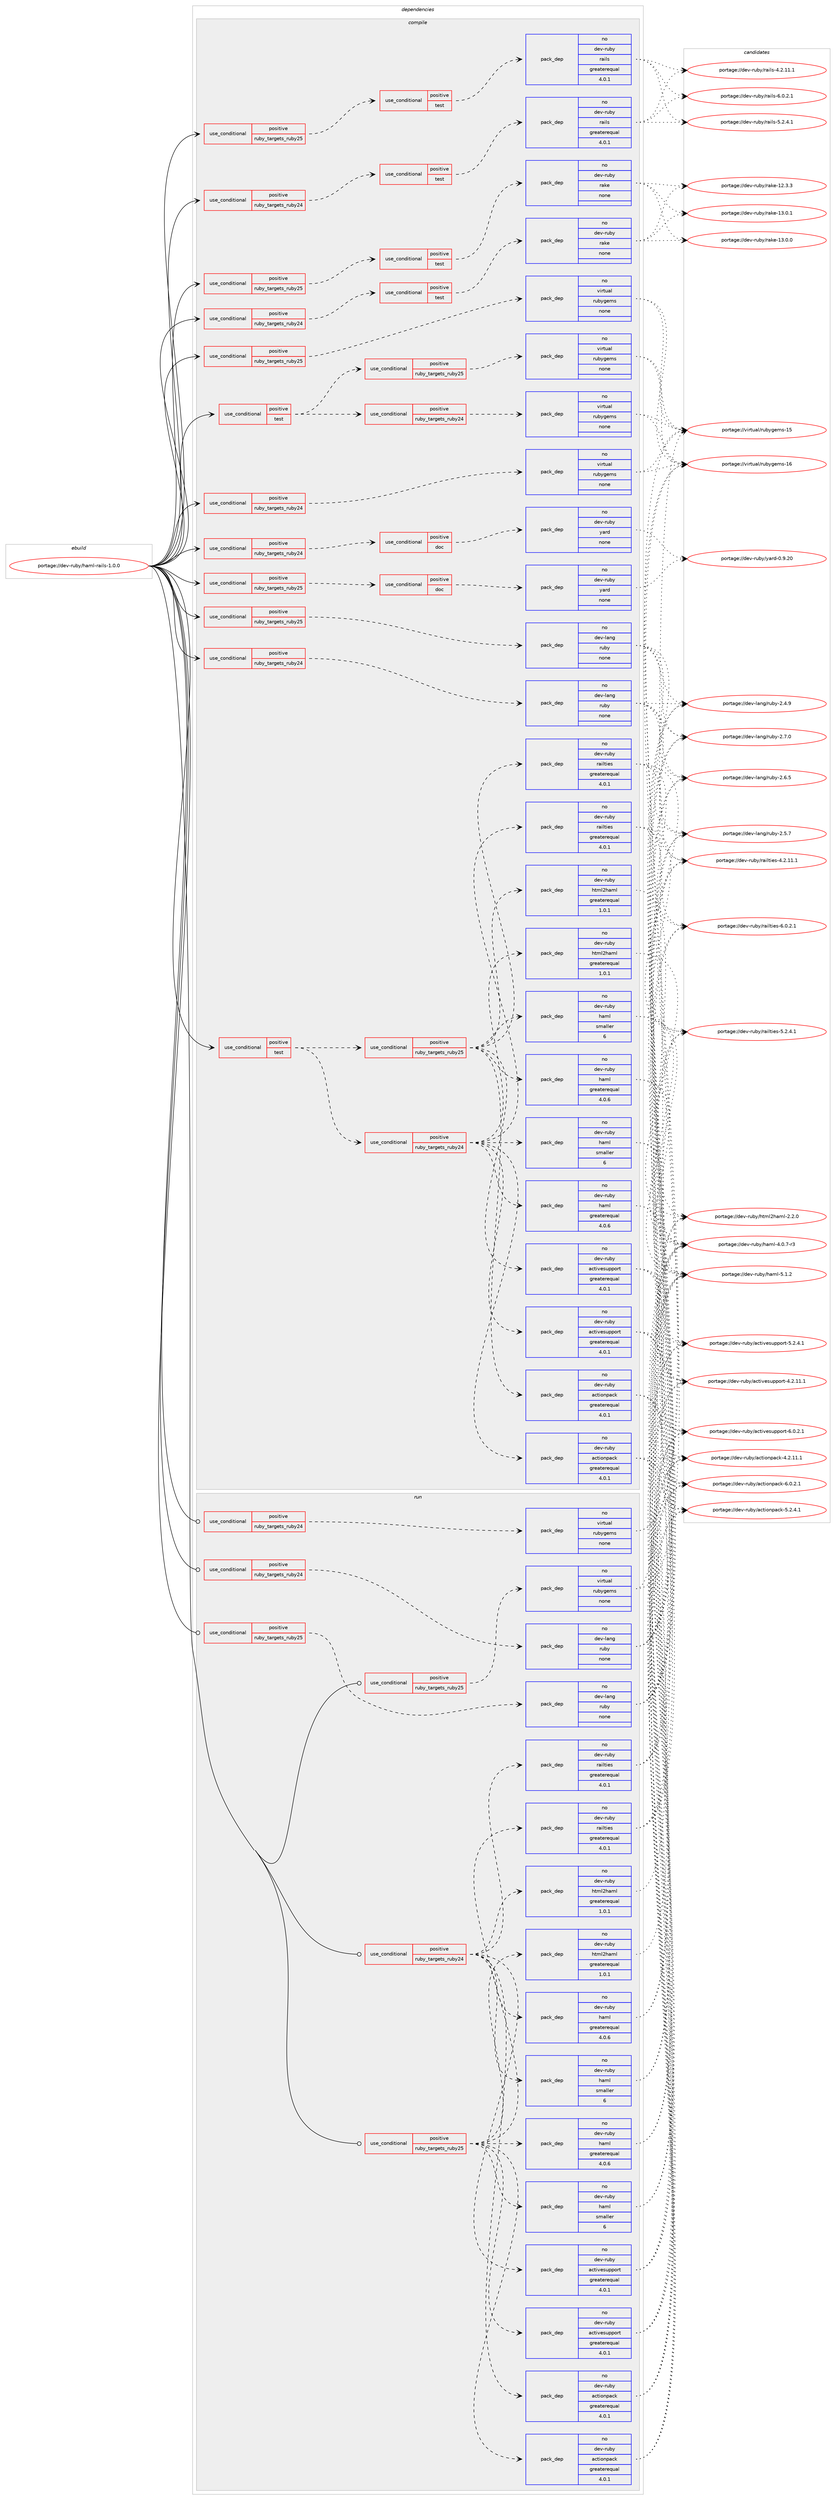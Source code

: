 digraph prolog {

# *************
# Graph options
# *************

newrank=true;
concentrate=true;
compound=true;
graph [rankdir=LR,fontname=Helvetica,fontsize=10,ranksep=1.5];#, ranksep=2.5, nodesep=0.2];
edge  [arrowhead=vee];
node  [fontname=Helvetica,fontsize=10];

# **********
# The ebuild
# **********

subgraph cluster_leftcol {
color=gray;
rank=same;
label=<<i>ebuild</i>>;
id [label="portage://dev-ruby/haml-rails-1.0.0", color=red, width=4, href="../dev-ruby/haml-rails-1.0.0.svg"];
}

# ****************
# The dependencies
# ****************

subgraph cluster_midcol {
color=gray;
label=<<i>dependencies</i>>;
subgraph cluster_compile {
fillcolor="#eeeeee";
style=filled;
label=<<i>compile</i>>;
subgraph cond86312 {
dependency354105 [label=<<TABLE BORDER="0" CELLBORDER="1" CELLSPACING="0" CELLPADDING="4"><TR><TD ROWSPAN="3" CELLPADDING="10">use_conditional</TD></TR><TR><TD>positive</TD></TR><TR><TD>ruby_targets_ruby24</TD></TR></TABLE>>, shape=none, color=red];
subgraph cond86313 {
dependency354106 [label=<<TABLE BORDER="0" CELLBORDER="1" CELLSPACING="0" CELLPADDING="4"><TR><TD ROWSPAN="3" CELLPADDING="10">use_conditional</TD></TR><TR><TD>positive</TD></TR><TR><TD>doc</TD></TR></TABLE>>, shape=none, color=red];
subgraph pack262980 {
dependency354107 [label=<<TABLE BORDER="0" CELLBORDER="1" CELLSPACING="0" CELLPADDING="4" WIDTH="220"><TR><TD ROWSPAN="6" CELLPADDING="30">pack_dep</TD></TR><TR><TD WIDTH="110">no</TD></TR><TR><TD>dev-ruby</TD></TR><TR><TD>yard</TD></TR><TR><TD>none</TD></TR><TR><TD></TD></TR></TABLE>>, shape=none, color=blue];
}
dependency354106:e -> dependency354107:w [weight=20,style="dashed",arrowhead="vee"];
}
dependency354105:e -> dependency354106:w [weight=20,style="dashed",arrowhead="vee"];
}
id:e -> dependency354105:w [weight=20,style="solid",arrowhead="vee"];
subgraph cond86314 {
dependency354108 [label=<<TABLE BORDER="0" CELLBORDER="1" CELLSPACING="0" CELLPADDING="4"><TR><TD ROWSPAN="3" CELLPADDING="10">use_conditional</TD></TR><TR><TD>positive</TD></TR><TR><TD>ruby_targets_ruby24</TD></TR></TABLE>>, shape=none, color=red];
subgraph cond86315 {
dependency354109 [label=<<TABLE BORDER="0" CELLBORDER="1" CELLSPACING="0" CELLPADDING="4"><TR><TD ROWSPAN="3" CELLPADDING="10">use_conditional</TD></TR><TR><TD>positive</TD></TR><TR><TD>test</TD></TR></TABLE>>, shape=none, color=red];
subgraph pack262981 {
dependency354110 [label=<<TABLE BORDER="0" CELLBORDER="1" CELLSPACING="0" CELLPADDING="4" WIDTH="220"><TR><TD ROWSPAN="6" CELLPADDING="30">pack_dep</TD></TR><TR><TD WIDTH="110">no</TD></TR><TR><TD>dev-ruby</TD></TR><TR><TD>rails</TD></TR><TR><TD>greaterequal</TD></TR><TR><TD>4.0.1</TD></TR></TABLE>>, shape=none, color=blue];
}
dependency354109:e -> dependency354110:w [weight=20,style="dashed",arrowhead="vee"];
}
dependency354108:e -> dependency354109:w [weight=20,style="dashed",arrowhead="vee"];
}
id:e -> dependency354108:w [weight=20,style="solid",arrowhead="vee"];
subgraph cond86316 {
dependency354111 [label=<<TABLE BORDER="0" CELLBORDER="1" CELLSPACING="0" CELLPADDING="4"><TR><TD ROWSPAN="3" CELLPADDING="10">use_conditional</TD></TR><TR><TD>positive</TD></TR><TR><TD>ruby_targets_ruby24</TD></TR></TABLE>>, shape=none, color=red];
subgraph cond86317 {
dependency354112 [label=<<TABLE BORDER="0" CELLBORDER="1" CELLSPACING="0" CELLPADDING="4"><TR><TD ROWSPAN="3" CELLPADDING="10">use_conditional</TD></TR><TR><TD>positive</TD></TR><TR><TD>test</TD></TR></TABLE>>, shape=none, color=red];
subgraph pack262982 {
dependency354113 [label=<<TABLE BORDER="0" CELLBORDER="1" CELLSPACING="0" CELLPADDING="4" WIDTH="220"><TR><TD ROWSPAN="6" CELLPADDING="30">pack_dep</TD></TR><TR><TD WIDTH="110">no</TD></TR><TR><TD>dev-ruby</TD></TR><TR><TD>rake</TD></TR><TR><TD>none</TD></TR><TR><TD></TD></TR></TABLE>>, shape=none, color=blue];
}
dependency354112:e -> dependency354113:w [weight=20,style="dashed",arrowhead="vee"];
}
dependency354111:e -> dependency354112:w [weight=20,style="dashed",arrowhead="vee"];
}
id:e -> dependency354111:w [weight=20,style="solid",arrowhead="vee"];
subgraph cond86318 {
dependency354114 [label=<<TABLE BORDER="0" CELLBORDER="1" CELLSPACING="0" CELLPADDING="4"><TR><TD ROWSPAN="3" CELLPADDING="10">use_conditional</TD></TR><TR><TD>positive</TD></TR><TR><TD>ruby_targets_ruby24</TD></TR></TABLE>>, shape=none, color=red];
subgraph pack262983 {
dependency354115 [label=<<TABLE BORDER="0" CELLBORDER="1" CELLSPACING="0" CELLPADDING="4" WIDTH="220"><TR><TD ROWSPAN="6" CELLPADDING="30">pack_dep</TD></TR><TR><TD WIDTH="110">no</TD></TR><TR><TD>dev-lang</TD></TR><TR><TD>ruby</TD></TR><TR><TD>none</TD></TR><TR><TD></TD></TR></TABLE>>, shape=none, color=blue];
}
dependency354114:e -> dependency354115:w [weight=20,style="dashed",arrowhead="vee"];
}
id:e -> dependency354114:w [weight=20,style="solid",arrowhead="vee"];
subgraph cond86319 {
dependency354116 [label=<<TABLE BORDER="0" CELLBORDER="1" CELLSPACING="0" CELLPADDING="4"><TR><TD ROWSPAN="3" CELLPADDING="10">use_conditional</TD></TR><TR><TD>positive</TD></TR><TR><TD>ruby_targets_ruby24</TD></TR></TABLE>>, shape=none, color=red];
subgraph pack262984 {
dependency354117 [label=<<TABLE BORDER="0" CELLBORDER="1" CELLSPACING="0" CELLPADDING="4" WIDTH="220"><TR><TD ROWSPAN="6" CELLPADDING="30">pack_dep</TD></TR><TR><TD WIDTH="110">no</TD></TR><TR><TD>virtual</TD></TR><TR><TD>rubygems</TD></TR><TR><TD>none</TD></TR><TR><TD></TD></TR></TABLE>>, shape=none, color=blue];
}
dependency354116:e -> dependency354117:w [weight=20,style="dashed",arrowhead="vee"];
}
id:e -> dependency354116:w [weight=20,style="solid",arrowhead="vee"];
subgraph cond86320 {
dependency354118 [label=<<TABLE BORDER="0" CELLBORDER="1" CELLSPACING="0" CELLPADDING="4"><TR><TD ROWSPAN="3" CELLPADDING="10">use_conditional</TD></TR><TR><TD>positive</TD></TR><TR><TD>ruby_targets_ruby25</TD></TR></TABLE>>, shape=none, color=red];
subgraph cond86321 {
dependency354119 [label=<<TABLE BORDER="0" CELLBORDER="1" CELLSPACING="0" CELLPADDING="4"><TR><TD ROWSPAN="3" CELLPADDING="10">use_conditional</TD></TR><TR><TD>positive</TD></TR><TR><TD>doc</TD></TR></TABLE>>, shape=none, color=red];
subgraph pack262985 {
dependency354120 [label=<<TABLE BORDER="0" CELLBORDER="1" CELLSPACING="0" CELLPADDING="4" WIDTH="220"><TR><TD ROWSPAN="6" CELLPADDING="30">pack_dep</TD></TR><TR><TD WIDTH="110">no</TD></TR><TR><TD>dev-ruby</TD></TR><TR><TD>yard</TD></TR><TR><TD>none</TD></TR><TR><TD></TD></TR></TABLE>>, shape=none, color=blue];
}
dependency354119:e -> dependency354120:w [weight=20,style="dashed",arrowhead="vee"];
}
dependency354118:e -> dependency354119:w [weight=20,style="dashed",arrowhead="vee"];
}
id:e -> dependency354118:w [weight=20,style="solid",arrowhead="vee"];
subgraph cond86322 {
dependency354121 [label=<<TABLE BORDER="0" CELLBORDER="1" CELLSPACING="0" CELLPADDING="4"><TR><TD ROWSPAN="3" CELLPADDING="10">use_conditional</TD></TR><TR><TD>positive</TD></TR><TR><TD>ruby_targets_ruby25</TD></TR></TABLE>>, shape=none, color=red];
subgraph cond86323 {
dependency354122 [label=<<TABLE BORDER="0" CELLBORDER="1" CELLSPACING="0" CELLPADDING="4"><TR><TD ROWSPAN="3" CELLPADDING="10">use_conditional</TD></TR><TR><TD>positive</TD></TR><TR><TD>test</TD></TR></TABLE>>, shape=none, color=red];
subgraph pack262986 {
dependency354123 [label=<<TABLE BORDER="0" CELLBORDER="1" CELLSPACING="0" CELLPADDING="4" WIDTH="220"><TR><TD ROWSPAN="6" CELLPADDING="30">pack_dep</TD></TR><TR><TD WIDTH="110">no</TD></TR><TR><TD>dev-ruby</TD></TR><TR><TD>rails</TD></TR><TR><TD>greaterequal</TD></TR><TR><TD>4.0.1</TD></TR></TABLE>>, shape=none, color=blue];
}
dependency354122:e -> dependency354123:w [weight=20,style="dashed",arrowhead="vee"];
}
dependency354121:e -> dependency354122:w [weight=20,style="dashed",arrowhead="vee"];
}
id:e -> dependency354121:w [weight=20,style="solid",arrowhead="vee"];
subgraph cond86324 {
dependency354124 [label=<<TABLE BORDER="0" CELLBORDER="1" CELLSPACING="0" CELLPADDING="4"><TR><TD ROWSPAN="3" CELLPADDING="10">use_conditional</TD></TR><TR><TD>positive</TD></TR><TR><TD>ruby_targets_ruby25</TD></TR></TABLE>>, shape=none, color=red];
subgraph cond86325 {
dependency354125 [label=<<TABLE BORDER="0" CELLBORDER="1" CELLSPACING="0" CELLPADDING="4"><TR><TD ROWSPAN="3" CELLPADDING="10">use_conditional</TD></TR><TR><TD>positive</TD></TR><TR><TD>test</TD></TR></TABLE>>, shape=none, color=red];
subgraph pack262987 {
dependency354126 [label=<<TABLE BORDER="0" CELLBORDER="1" CELLSPACING="0" CELLPADDING="4" WIDTH="220"><TR><TD ROWSPAN="6" CELLPADDING="30">pack_dep</TD></TR><TR><TD WIDTH="110">no</TD></TR><TR><TD>dev-ruby</TD></TR><TR><TD>rake</TD></TR><TR><TD>none</TD></TR><TR><TD></TD></TR></TABLE>>, shape=none, color=blue];
}
dependency354125:e -> dependency354126:w [weight=20,style="dashed",arrowhead="vee"];
}
dependency354124:e -> dependency354125:w [weight=20,style="dashed",arrowhead="vee"];
}
id:e -> dependency354124:w [weight=20,style="solid",arrowhead="vee"];
subgraph cond86326 {
dependency354127 [label=<<TABLE BORDER="0" CELLBORDER="1" CELLSPACING="0" CELLPADDING="4"><TR><TD ROWSPAN="3" CELLPADDING="10">use_conditional</TD></TR><TR><TD>positive</TD></TR><TR><TD>ruby_targets_ruby25</TD></TR></TABLE>>, shape=none, color=red];
subgraph pack262988 {
dependency354128 [label=<<TABLE BORDER="0" CELLBORDER="1" CELLSPACING="0" CELLPADDING="4" WIDTH="220"><TR><TD ROWSPAN="6" CELLPADDING="30">pack_dep</TD></TR><TR><TD WIDTH="110">no</TD></TR><TR><TD>dev-lang</TD></TR><TR><TD>ruby</TD></TR><TR><TD>none</TD></TR><TR><TD></TD></TR></TABLE>>, shape=none, color=blue];
}
dependency354127:e -> dependency354128:w [weight=20,style="dashed",arrowhead="vee"];
}
id:e -> dependency354127:w [weight=20,style="solid",arrowhead="vee"];
subgraph cond86327 {
dependency354129 [label=<<TABLE BORDER="0" CELLBORDER="1" CELLSPACING="0" CELLPADDING="4"><TR><TD ROWSPAN="3" CELLPADDING="10">use_conditional</TD></TR><TR><TD>positive</TD></TR><TR><TD>ruby_targets_ruby25</TD></TR></TABLE>>, shape=none, color=red];
subgraph pack262989 {
dependency354130 [label=<<TABLE BORDER="0" CELLBORDER="1" CELLSPACING="0" CELLPADDING="4" WIDTH="220"><TR><TD ROWSPAN="6" CELLPADDING="30">pack_dep</TD></TR><TR><TD WIDTH="110">no</TD></TR><TR><TD>virtual</TD></TR><TR><TD>rubygems</TD></TR><TR><TD>none</TD></TR><TR><TD></TD></TR></TABLE>>, shape=none, color=blue];
}
dependency354129:e -> dependency354130:w [weight=20,style="dashed",arrowhead="vee"];
}
id:e -> dependency354129:w [weight=20,style="solid",arrowhead="vee"];
subgraph cond86328 {
dependency354131 [label=<<TABLE BORDER="0" CELLBORDER="1" CELLSPACING="0" CELLPADDING="4"><TR><TD ROWSPAN="3" CELLPADDING="10">use_conditional</TD></TR><TR><TD>positive</TD></TR><TR><TD>test</TD></TR></TABLE>>, shape=none, color=red];
subgraph cond86329 {
dependency354132 [label=<<TABLE BORDER="0" CELLBORDER="1" CELLSPACING="0" CELLPADDING="4"><TR><TD ROWSPAN="3" CELLPADDING="10">use_conditional</TD></TR><TR><TD>positive</TD></TR><TR><TD>ruby_targets_ruby24</TD></TR></TABLE>>, shape=none, color=red];
subgraph pack262990 {
dependency354133 [label=<<TABLE BORDER="0" CELLBORDER="1" CELLSPACING="0" CELLPADDING="4" WIDTH="220"><TR><TD ROWSPAN="6" CELLPADDING="30">pack_dep</TD></TR><TR><TD WIDTH="110">no</TD></TR><TR><TD>dev-ruby</TD></TR><TR><TD>actionpack</TD></TR><TR><TD>greaterequal</TD></TR><TR><TD>4.0.1</TD></TR></TABLE>>, shape=none, color=blue];
}
dependency354132:e -> dependency354133:w [weight=20,style="dashed",arrowhead="vee"];
subgraph pack262991 {
dependency354134 [label=<<TABLE BORDER="0" CELLBORDER="1" CELLSPACING="0" CELLPADDING="4" WIDTH="220"><TR><TD ROWSPAN="6" CELLPADDING="30">pack_dep</TD></TR><TR><TD WIDTH="110">no</TD></TR><TR><TD>dev-ruby</TD></TR><TR><TD>activesupport</TD></TR><TR><TD>greaterequal</TD></TR><TR><TD>4.0.1</TD></TR></TABLE>>, shape=none, color=blue];
}
dependency354132:e -> dependency354134:w [weight=20,style="dashed",arrowhead="vee"];
subgraph pack262992 {
dependency354135 [label=<<TABLE BORDER="0" CELLBORDER="1" CELLSPACING="0" CELLPADDING="4" WIDTH="220"><TR><TD ROWSPAN="6" CELLPADDING="30">pack_dep</TD></TR><TR><TD WIDTH="110">no</TD></TR><TR><TD>dev-ruby</TD></TR><TR><TD>railties</TD></TR><TR><TD>greaterequal</TD></TR><TR><TD>4.0.1</TD></TR></TABLE>>, shape=none, color=blue];
}
dependency354132:e -> dependency354135:w [weight=20,style="dashed",arrowhead="vee"];
subgraph pack262993 {
dependency354136 [label=<<TABLE BORDER="0" CELLBORDER="1" CELLSPACING="0" CELLPADDING="4" WIDTH="220"><TR><TD ROWSPAN="6" CELLPADDING="30">pack_dep</TD></TR><TR><TD WIDTH="110">no</TD></TR><TR><TD>dev-ruby</TD></TR><TR><TD>haml</TD></TR><TR><TD>greaterequal</TD></TR><TR><TD>4.0.6</TD></TR></TABLE>>, shape=none, color=blue];
}
dependency354132:e -> dependency354136:w [weight=20,style="dashed",arrowhead="vee"];
subgraph pack262994 {
dependency354137 [label=<<TABLE BORDER="0" CELLBORDER="1" CELLSPACING="0" CELLPADDING="4" WIDTH="220"><TR><TD ROWSPAN="6" CELLPADDING="30">pack_dep</TD></TR><TR><TD WIDTH="110">no</TD></TR><TR><TD>dev-ruby</TD></TR><TR><TD>haml</TD></TR><TR><TD>smaller</TD></TR><TR><TD>6</TD></TR></TABLE>>, shape=none, color=blue];
}
dependency354132:e -> dependency354137:w [weight=20,style="dashed",arrowhead="vee"];
subgraph pack262995 {
dependency354138 [label=<<TABLE BORDER="0" CELLBORDER="1" CELLSPACING="0" CELLPADDING="4" WIDTH="220"><TR><TD ROWSPAN="6" CELLPADDING="30">pack_dep</TD></TR><TR><TD WIDTH="110">no</TD></TR><TR><TD>dev-ruby</TD></TR><TR><TD>html2haml</TD></TR><TR><TD>greaterequal</TD></TR><TR><TD>1.0.1</TD></TR></TABLE>>, shape=none, color=blue];
}
dependency354132:e -> dependency354138:w [weight=20,style="dashed",arrowhead="vee"];
}
dependency354131:e -> dependency354132:w [weight=20,style="dashed",arrowhead="vee"];
subgraph cond86330 {
dependency354139 [label=<<TABLE BORDER="0" CELLBORDER="1" CELLSPACING="0" CELLPADDING="4"><TR><TD ROWSPAN="3" CELLPADDING="10">use_conditional</TD></TR><TR><TD>positive</TD></TR><TR><TD>ruby_targets_ruby25</TD></TR></TABLE>>, shape=none, color=red];
subgraph pack262996 {
dependency354140 [label=<<TABLE BORDER="0" CELLBORDER="1" CELLSPACING="0" CELLPADDING="4" WIDTH="220"><TR><TD ROWSPAN="6" CELLPADDING="30">pack_dep</TD></TR><TR><TD WIDTH="110">no</TD></TR><TR><TD>dev-ruby</TD></TR><TR><TD>actionpack</TD></TR><TR><TD>greaterequal</TD></TR><TR><TD>4.0.1</TD></TR></TABLE>>, shape=none, color=blue];
}
dependency354139:e -> dependency354140:w [weight=20,style="dashed",arrowhead="vee"];
subgraph pack262997 {
dependency354141 [label=<<TABLE BORDER="0" CELLBORDER="1" CELLSPACING="0" CELLPADDING="4" WIDTH="220"><TR><TD ROWSPAN="6" CELLPADDING="30">pack_dep</TD></TR><TR><TD WIDTH="110">no</TD></TR><TR><TD>dev-ruby</TD></TR><TR><TD>activesupport</TD></TR><TR><TD>greaterequal</TD></TR><TR><TD>4.0.1</TD></TR></TABLE>>, shape=none, color=blue];
}
dependency354139:e -> dependency354141:w [weight=20,style="dashed",arrowhead="vee"];
subgraph pack262998 {
dependency354142 [label=<<TABLE BORDER="0" CELLBORDER="1" CELLSPACING="0" CELLPADDING="4" WIDTH="220"><TR><TD ROWSPAN="6" CELLPADDING="30">pack_dep</TD></TR><TR><TD WIDTH="110">no</TD></TR><TR><TD>dev-ruby</TD></TR><TR><TD>railties</TD></TR><TR><TD>greaterequal</TD></TR><TR><TD>4.0.1</TD></TR></TABLE>>, shape=none, color=blue];
}
dependency354139:e -> dependency354142:w [weight=20,style="dashed",arrowhead="vee"];
subgraph pack262999 {
dependency354143 [label=<<TABLE BORDER="0" CELLBORDER="1" CELLSPACING="0" CELLPADDING="4" WIDTH="220"><TR><TD ROWSPAN="6" CELLPADDING="30">pack_dep</TD></TR><TR><TD WIDTH="110">no</TD></TR><TR><TD>dev-ruby</TD></TR><TR><TD>haml</TD></TR><TR><TD>greaterequal</TD></TR><TR><TD>4.0.6</TD></TR></TABLE>>, shape=none, color=blue];
}
dependency354139:e -> dependency354143:w [weight=20,style="dashed",arrowhead="vee"];
subgraph pack263000 {
dependency354144 [label=<<TABLE BORDER="0" CELLBORDER="1" CELLSPACING="0" CELLPADDING="4" WIDTH="220"><TR><TD ROWSPAN="6" CELLPADDING="30">pack_dep</TD></TR><TR><TD WIDTH="110">no</TD></TR><TR><TD>dev-ruby</TD></TR><TR><TD>haml</TD></TR><TR><TD>smaller</TD></TR><TR><TD>6</TD></TR></TABLE>>, shape=none, color=blue];
}
dependency354139:e -> dependency354144:w [weight=20,style="dashed",arrowhead="vee"];
subgraph pack263001 {
dependency354145 [label=<<TABLE BORDER="0" CELLBORDER="1" CELLSPACING="0" CELLPADDING="4" WIDTH="220"><TR><TD ROWSPAN="6" CELLPADDING="30">pack_dep</TD></TR><TR><TD WIDTH="110">no</TD></TR><TR><TD>dev-ruby</TD></TR><TR><TD>html2haml</TD></TR><TR><TD>greaterequal</TD></TR><TR><TD>1.0.1</TD></TR></TABLE>>, shape=none, color=blue];
}
dependency354139:e -> dependency354145:w [weight=20,style="dashed",arrowhead="vee"];
}
dependency354131:e -> dependency354139:w [weight=20,style="dashed",arrowhead="vee"];
}
id:e -> dependency354131:w [weight=20,style="solid",arrowhead="vee"];
subgraph cond86331 {
dependency354146 [label=<<TABLE BORDER="0" CELLBORDER="1" CELLSPACING="0" CELLPADDING="4"><TR><TD ROWSPAN="3" CELLPADDING="10">use_conditional</TD></TR><TR><TD>positive</TD></TR><TR><TD>test</TD></TR></TABLE>>, shape=none, color=red];
subgraph cond86332 {
dependency354147 [label=<<TABLE BORDER="0" CELLBORDER="1" CELLSPACING="0" CELLPADDING="4"><TR><TD ROWSPAN="3" CELLPADDING="10">use_conditional</TD></TR><TR><TD>positive</TD></TR><TR><TD>ruby_targets_ruby24</TD></TR></TABLE>>, shape=none, color=red];
subgraph pack263002 {
dependency354148 [label=<<TABLE BORDER="0" CELLBORDER="1" CELLSPACING="0" CELLPADDING="4" WIDTH="220"><TR><TD ROWSPAN="6" CELLPADDING="30">pack_dep</TD></TR><TR><TD WIDTH="110">no</TD></TR><TR><TD>virtual</TD></TR><TR><TD>rubygems</TD></TR><TR><TD>none</TD></TR><TR><TD></TD></TR></TABLE>>, shape=none, color=blue];
}
dependency354147:e -> dependency354148:w [weight=20,style="dashed",arrowhead="vee"];
}
dependency354146:e -> dependency354147:w [weight=20,style="dashed",arrowhead="vee"];
subgraph cond86333 {
dependency354149 [label=<<TABLE BORDER="0" CELLBORDER="1" CELLSPACING="0" CELLPADDING="4"><TR><TD ROWSPAN="3" CELLPADDING="10">use_conditional</TD></TR><TR><TD>positive</TD></TR><TR><TD>ruby_targets_ruby25</TD></TR></TABLE>>, shape=none, color=red];
subgraph pack263003 {
dependency354150 [label=<<TABLE BORDER="0" CELLBORDER="1" CELLSPACING="0" CELLPADDING="4" WIDTH="220"><TR><TD ROWSPAN="6" CELLPADDING="30">pack_dep</TD></TR><TR><TD WIDTH="110">no</TD></TR><TR><TD>virtual</TD></TR><TR><TD>rubygems</TD></TR><TR><TD>none</TD></TR><TR><TD></TD></TR></TABLE>>, shape=none, color=blue];
}
dependency354149:e -> dependency354150:w [weight=20,style="dashed",arrowhead="vee"];
}
dependency354146:e -> dependency354149:w [weight=20,style="dashed",arrowhead="vee"];
}
id:e -> dependency354146:w [weight=20,style="solid",arrowhead="vee"];
}
subgraph cluster_compileandrun {
fillcolor="#eeeeee";
style=filled;
label=<<i>compile and run</i>>;
}
subgraph cluster_run {
fillcolor="#eeeeee";
style=filled;
label=<<i>run</i>>;
subgraph cond86334 {
dependency354151 [label=<<TABLE BORDER="0" CELLBORDER="1" CELLSPACING="0" CELLPADDING="4"><TR><TD ROWSPAN="3" CELLPADDING="10">use_conditional</TD></TR><TR><TD>positive</TD></TR><TR><TD>ruby_targets_ruby24</TD></TR></TABLE>>, shape=none, color=red];
subgraph pack263004 {
dependency354152 [label=<<TABLE BORDER="0" CELLBORDER="1" CELLSPACING="0" CELLPADDING="4" WIDTH="220"><TR><TD ROWSPAN="6" CELLPADDING="30">pack_dep</TD></TR><TR><TD WIDTH="110">no</TD></TR><TR><TD>dev-lang</TD></TR><TR><TD>ruby</TD></TR><TR><TD>none</TD></TR><TR><TD></TD></TR></TABLE>>, shape=none, color=blue];
}
dependency354151:e -> dependency354152:w [weight=20,style="dashed",arrowhead="vee"];
}
id:e -> dependency354151:w [weight=20,style="solid",arrowhead="odot"];
subgraph cond86335 {
dependency354153 [label=<<TABLE BORDER="0" CELLBORDER="1" CELLSPACING="0" CELLPADDING="4"><TR><TD ROWSPAN="3" CELLPADDING="10">use_conditional</TD></TR><TR><TD>positive</TD></TR><TR><TD>ruby_targets_ruby24</TD></TR></TABLE>>, shape=none, color=red];
subgraph pack263005 {
dependency354154 [label=<<TABLE BORDER="0" CELLBORDER="1" CELLSPACING="0" CELLPADDING="4" WIDTH="220"><TR><TD ROWSPAN="6" CELLPADDING="30">pack_dep</TD></TR><TR><TD WIDTH="110">no</TD></TR><TR><TD>dev-ruby</TD></TR><TR><TD>actionpack</TD></TR><TR><TD>greaterequal</TD></TR><TR><TD>4.0.1</TD></TR></TABLE>>, shape=none, color=blue];
}
dependency354153:e -> dependency354154:w [weight=20,style="dashed",arrowhead="vee"];
subgraph pack263006 {
dependency354155 [label=<<TABLE BORDER="0" CELLBORDER="1" CELLSPACING="0" CELLPADDING="4" WIDTH="220"><TR><TD ROWSPAN="6" CELLPADDING="30">pack_dep</TD></TR><TR><TD WIDTH="110">no</TD></TR><TR><TD>dev-ruby</TD></TR><TR><TD>activesupport</TD></TR><TR><TD>greaterequal</TD></TR><TR><TD>4.0.1</TD></TR></TABLE>>, shape=none, color=blue];
}
dependency354153:e -> dependency354155:w [weight=20,style="dashed",arrowhead="vee"];
subgraph pack263007 {
dependency354156 [label=<<TABLE BORDER="0" CELLBORDER="1" CELLSPACING="0" CELLPADDING="4" WIDTH="220"><TR><TD ROWSPAN="6" CELLPADDING="30">pack_dep</TD></TR><TR><TD WIDTH="110">no</TD></TR><TR><TD>dev-ruby</TD></TR><TR><TD>railties</TD></TR><TR><TD>greaterequal</TD></TR><TR><TD>4.0.1</TD></TR></TABLE>>, shape=none, color=blue];
}
dependency354153:e -> dependency354156:w [weight=20,style="dashed",arrowhead="vee"];
subgraph pack263008 {
dependency354157 [label=<<TABLE BORDER="0" CELLBORDER="1" CELLSPACING="0" CELLPADDING="4" WIDTH="220"><TR><TD ROWSPAN="6" CELLPADDING="30">pack_dep</TD></TR><TR><TD WIDTH="110">no</TD></TR><TR><TD>dev-ruby</TD></TR><TR><TD>haml</TD></TR><TR><TD>greaterequal</TD></TR><TR><TD>4.0.6</TD></TR></TABLE>>, shape=none, color=blue];
}
dependency354153:e -> dependency354157:w [weight=20,style="dashed",arrowhead="vee"];
subgraph pack263009 {
dependency354158 [label=<<TABLE BORDER="0" CELLBORDER="1" CELLSPACING="0" CELLPADDING="4" WIDTH="220"><TR><TD ROWSPAN="6" CELLPADDING="30">pack_dep</TD></TR><TR><TD WIDTH="110">no</TD></TR><TR><TD>dev-ruby</TD></TR><TR><TD>haml</TD></TR><TR><TD>smaller</TD></TR><TR><TD>6</TD></TR></TABLE>>, shape=none, color=blue];
}
dependency354153:e -> dependency354158:w [weight=20,style="dashed",arrowhead="vee"];
subgraph pack263010 {
dependency354159 [label=<<TABLE BORDER="0" CELLBORDER="1" CELLSPACING="0" CELLPADDING="4" WIDTH="220"><TR><TD ROWSPAN="6" CELLPADDING="30">pack_dep</TD></TR><TR><TD WIDTH="110">no</TD></TR><TR><TD>dev-ruby</TD></TR><TR><TD>html2haml</TD></TR><TR><TD>greaterequal</TD></TR><TR><TD>1.0.1</TD></TR></TABLE>>, shape=none, color=blue];
}
dependency354153:e -> dependency354159:w [weight=20,style="dashed",arrowhead="vee"];
}
id:e -> dependency354153:w [weight=20,style="solid",arrowhead="odot"];
subgraph cond86336 {
dependency354160 [label=<<TABLE BORDER="0" CELLBORDER="1" CELLSPACING="0" CELLPADDING="4"><TR><TD ROWSPAN="3" CELLPADDING="10">use_conditional</TD></TR><TR><TD>positive</TD></TR><TR><TD>ruby_targets_ruby24</TD></TR></TABLE>>, shape=none, color=red];
subgraph pack263011 {
dependency354161 [label=<<TABLE BORDER="0" CELLBORDER="1" CELLSPACING="0" CELLPADDING="4" WIDTH="220"><TR><TD ROWSPAN="6" CELLPADDING="30">pack_dep</TD></TR><TR><TD WIDTH="110">no</TD></TR><TR><TD>virtual</TD></TR><TR><TD>rubygems</TD></TR><TR><TD>none</TD></TR><TR><TD></TD></TR></TABLE>>, shape=none, color=blue];
}
dependency354160:e -> dependency354161:w [weight=20,style="dashed",arrowhead="vee"];
}
id:e -> dependency354160:w [weight=20,style="solid",arrowhead="odot"];
subgraph cond86337 {
dependency354162 [label=<<TABLE BORDER="0" CELLBORDER="1" CELLSPACING="0" CELLPADDING="4"><TR><TD ROWSPAN="3" CELLPADDING="10">use_conditional</TD></TR><TR><TD>positive</TD></TR><TR><TD>ruby_targets_ruby25</TD></TR></TABLE>>, shape=none, color=red];
subgraph pack263012 {
dependency354163 [label=<<TABLE BORDER="0" CELLBORDER="1" CELLSPACING="0" CELLPADDING="4" WIDTH="220"><TR><TD ROWSPAN="6" CELLPADDING="30">pack_dep</TD></TR><TR><TD WIDTH="110">no</TD></TR><TR><TD>dev-lang</TD></TR><TR><TD>ruby</TD></TR><TR><TD>none</TD></TR><TR><TD></TD></TR></TABLE>>, shape=none, color=blue];
}
dependency354162:e -> dependency354163:w [weight=20,style="dashed",arrowhead="vee"];
}
id:e -> dependency354162:w [weight=20,style="solid",arrowhead="odot"];
subgraph cond86338 {
dependency354164 [label=<<TABLE BORDER="0" CELLBORDER="1" CELLSPACING="0" CELLPADDING="4"><TR><TD ROWSPAN="3" CELLPADDING="10">use_conditional</TD></TR><TR><TD>positive</TD></TR><TR><TD>ruby_targets_ruby25</TD></TR></TABLE>>, shape=none, color=red];
subgraph pack263013 {
dependency354165 [label=<<TABLE BORDER="0" CELLBORDER="1" CELLSPACING="0" CELLPADDING="4" WIDTH="220"><TR><TD ROWSPAN="6" CELLPADDING="30">pack_dep</TD></TR><TR><TD WIDTH="110">no</TD></TR><TR><TD>dev-ruby</TD></TR><TR><TD>actionpack</TD></TR><TR><TD>greaterequal</TD></TR><TR><TD>4.0.1</TD></TR></TABLE>>, shape=none, color=blue];
}
dependency354164:e -> dependency354165:w [weight=20,style="dashed",arrowhead="vee"];
subgraph pack263014 {
dependency354166 [label=<<TABLE BORDER="0" CELLBORDER="1" CELLSPACING="0" CELLPADDING="4" WIDTH="220"><TR><TD ROWSPAN="6" CELLPADDING="30">pack_dep</TD></TR><TR><TD WIDTH="110">no</TD></TR><TR><TD>dev-ruby</TD></TR><TR><TD>activesupport</TD></TR><TR><TD>greaterequal</TD></TR><TR><TD>4.0.1</TD></TR></TABLE>>, shape=none, color=blue];
}
dependency354164:e -> dependency354166:w [weight=20,style="dashed",arrowhead="vee"];
subgraph pack263015 {
dependency354167 [label=<<TABLE BORDER="0" CELLBORDER="1" CELLSPACING="0" CELLPADDING="4" WIDTH="220"><TR><TD ROWSPAN="6" CELLPADDING="30">pack_dep</TD></TR><TR><TD WIDTH="110">no</TD></TR><TR><TD>dev-ruby</TD></TR><TR><TD>railties</TD></TR><TR><TD>greaterequal</TD></TR><TR><TD>4.0.1</TD></TR></TABLE>>, shape=none, color=blue];
}
dependency354164:e -> dependency354167:w [weight=20,style="dashed",arrowhead="vee"];
subgraph pack263016 {
dependency354168 [label=<<TABLE BORDER="0" CELLBORDER="1" CELLSPACING="0" CELLPADDING="4" WIDTH="220"><TR><TD ROWSPAN="6" CELLPADDING="30">pack_dep</TD></TR><TR><TD WIDTH="110">no</TD></TR><TR><TD>dev-ruby</TD></TR><TR><TD>haml</TD></TR><TR><TD>greaterequal</TD></TR><TR><TD>4.0.6</TD></TR></TABLE>>, shape=none, color=blue];
}
dependency354164:e -> dependency354168:w [weight=20,style="dashed",arrowhead="vee"];
subgraph pack263017 {
dependency354169 [label=<<TABLE BORDER="0" CELLBORDER="1" CELLSPACING="0" CELLPADDING="4" WIDTH="220"><TR><TD ROWSPAN="6" CELLPADDING="30">pack_dep</TD></TR><TR><TD WIDTH="110">no</TD></TR><TR><TD>dev-ruby</TD></TR><TR><TD>haml</TD></TR><TR><TD>smaller</TD></TR><TR><TD>6</TD></TR></TABLE>>, shape=none, color=blue];
}
dependency354164:e -> dependency354169:w [weight=20,style="dashed",arrowhead="vee"];
subgraph pack263018 {
dependency354170 [label=<<TABLE BORDER="0" CELLBORDER="1" CELLSPACING="0" CELLPADDING="4" WIDTH="220"><TR><TD ROWSPAN="6" CELLPADDING="30">pack_dep</TD></TR><TR><TD WIDTH="110">no</TD></TR><TR><TD>dev-ruby</TD></TR><TR><TD>html2haml</TD></TR><TR><TD>greaterequal</TD></TR><TR><TD>1.0.1</TD></TR></TABLE>>, shape=none, color=blue];
}
dependency354164:e -> dependency354170:w [weight=20,style="dashed",arrowhead="vee"];
}
id:e -> dependency354164:w [weight=20,style="solid",arrowhead="odot"];
subgraph cond86339 {
dependency354171 [label=<<TABLE BORDER="0" CELLBORDER="1" CELLSPACING="0" CELLPADDING="4"><TR><TD ROWSPAN="3" CELLPADDING="10">use_conditional</TD></TR><TR><TD>positive</TD></TR><TR><TD>ruby_targets_ruby25</TD></TR></TABLE>>, shape=none, color=red];
subgraph pack263019 {
dependency354172 [label=<<TABLE BORDER="0" CELLBORDER="1" CELLSPACING="0" CELLPADDING="4" WIDTH="220"><TR><TD ROWSPAN="6" CELLPADDING="30">pack_dep</TD></TR><TR><TD WIDTH="110">no</TD></TR><TR><TD>virtual</TD></TR><TR><TD>rubygems</TD></TR><TR><TD>none</TD></TR><TR><TD></TD></TR></TABLE>>, shape=none, color=blue];
}
dependency354171:e -> dependency354172:w [weight=20,style="dashed",arrowhead="vee"];
}
id:e -> dependency354171:w [weight=20,style="solid",arrowhead="odot"];
}
}

# **************
# The candidates
# **************

subgraph cluster_choices {
rank=same;
color=gray;
label=<<i>candidates</i>>;

subgraph choice262980 {
color=black;
nodesep=1;
choice1001011184511411798121471219711410045484657465048 [label="portage://dev-ruby/yard-0.9.20", color=red, width=4,href="../dev-ruby/yard-0.9.20.svg"];
dependency354107:e -> choice1001011184511411798121471219711410045484657465048:w [style=dotted,weight="100"];
}
subgraph choice262981 {
color=black;
nodesep=1;
choice100101118451141179812147114971051081154554464846504649 [label="portage://dev-ruby/rails-6.0.2.1", color=red, width=4,href="../dev-ruby/rails-6.0.2.1.svg"];
choice100101118451141179812147114971051081154553465046524649 [label="portage://dev-ruby/rails-5.2.4.1", color=red, width=4,href="../dev-ruby/rails-5.2.4.1.svg"];
choice10010111845114117981214711497105108115455246504649494649 [label="portage://dev-ruby/rails-4.2.11.1", color=red, width=4,href="../dev-ruby/rails-4.2.11.1.svg"];
dependency354110:e -> choice100101118451141179812147114971051081154554464846504649:w [style=dotted,weight="100"];
dependency354110:e -> choice100101118451141179812147114971051081154553465046524649:w [style=dotted,weight="100"];
dependency354110:e -> choice10010111845114117981214711497105108115455246504649494649:w [style=dotted,weight="100"];
}
subgraph choice262982 {
color=black;
nodesep=1;
choice1001011184511411798121471149710710145495146484649 [label="portage://dev-ruby/rake-13.0.1", color=red, width=4,href="../dev-ruby/rake-13.0.1.svg"];
choice1001011184511411798121471149710710145495146484648 [label="portage://dev-ruby/rake-13.0.0", color=red, width=4,href="../dev-ruby/rake-13.0.0.svg"];
choice1001011184511411798121471149710710145495046514651 [label="portage://dev-ruby/rake-12.3.3", color=red, width=4,href="../dev-ruby/rake-12.3.3.svg"];
dependency354113:e -> choice1001011184511411798121471149710710145495146484649:w [style=dotted,weight="100"];
dependency354113:e -> choice1001011184511411798121471149710710145495146484648:w [style=dotted,weight="100"];
dependency354113:e -> choice1001011184511411798121471149710710145495046514651:w [style=dotted,weight="100"];
}
subgraph choice262983 {
color=black;
nodesep=1;
choice10010111845108971101034711411798121455046554648 [label="portage://dev-lang/ruby-2.7.0", color=red, width=4,href="../dev-lang/ruby-2.7.0.svg"];
choice10010111845108971101034711411798121455046544653 [label="portage://dev-lang/ruby-2.6.5", color=red, width=4,href="../dev-lang/ruby-2.6.5.svg"];
choice10010111845108971101034711411798121455046534655 [label="portage://dev-lang/ruby-2.5.7", color=red, width=4,href="../dev-lang/ruby-2.5.7.svg"];
choice10010111845108971101034711411798121455046524657 [label="portage://dev-lang/ruby-2.4.9", color=red, width=4,href="../dev-lang/ruby-2.4.9.svg"];
dependency354115:e -> choice10010111845108971101034711411798121455046554648:w [style=dotted,weight="100"];
dependency354115:e -> choice10010111845108971101034711411798121455046544653:w [style=dotted,weight="100"];
dependency354115:e -> choice10010111845108971101034711411798121455046534655:w [style=dotted,weight="100"];
dependency354115:e -> choice10010111845108971101034711411798121455046524657:w [style=dotted,weight="100"];
}
subgraph choice262984 {
color=black;
nodesep=1;
choice118105114116117971084711411798121103101109115454954 [label="portage://virtual/rubygems-16", color=red, width=4,href="../virtual/rubygems-16.svg"];
choice118105114116117971084711411798121103101109115454953 [label="portage://virtual/rubygems-15", color=red, width=4,href="../virtual/rubygems-15.svg"];
dependency354117:e -> choice118105114116117971084711411798121103101109115454954:w [style=dotted,weight="100"];
dependency354117:e -> choice118105114116117971084711411798121103101109115454953:w [style=dotted,weight="100"];
}
subgraph choice262985 {
color=black;
nodesep=1;
choice1001011184511411798121471219711410045484657465048 [label="portage://dev-ruby/yard-0.9.20", color=red, width=4,href="../dev-ruby/yard-0.9.20.svg"];
dependency354120:e -> choice1001011184511411798121471219711410045484657465048:w [style=dotted,weight="100"];
}
subgraph choice262986 {
color=black;
nodesep=1;
choice100101118451141179812147114971051081154554464846504649 [label="portage://dev-ruby/rails-6.0.2.1", color=red, width=4,href="../dev-ruby/rails-6.0.2.1.svg"];
choice100101118451141179812147114971051081154553465046524649 [label="portage://dev-ruby/rails-5.2.4.1", color=red, width=4,href="../dev-ruby/rails-5.2.4.1.svg"];
choice10010111845114117981214711497105108115455246504649494649 [label="portage://dev-ruby/rails-4.2.11.1", color=red, width=4,href="../dev-ruby/rails-4.2.11.1.svg"];
dependency354123:e -> choice100101118451141179812147114971051081154554464846504649:w [style=dotted,weight="100"];
dependency354123:e -> choice100101118451141179812147114971051081154553465046524649:w [style=dotted,weight="100"];
dependency354123:e -> choice10010111845114117981214711497105108115455246504649494649:w [style=dotted,weight="100"];
}
subgraph choice262987 {
color=black;
nodesep=1;
choice1001011184511411798121471149710710145495146484649 [label="portage://dev-ruby/rake-13.0.1", color=red, width=4,href="../dev-ruby/rake-13.0.1.svg"];
choice1001011184511411798121471149710710145495146484648 [label="portage://dev-ruby/rake-13.0.0", color=red, width=4,href="../dev-ruby/rake-13.0.0.svg"];
choice1001011184511411798121471149710710145495046514651 [label="portage://dev-ruby/rake-12.3.3", color=red, width=4,href="../dev-ruby/rake-12.3.3.svg"];
dependency354126:e -> choice1001011184511411798121471149710710145495146484649:w [style=dotted,weight="100"];
dependency354126:e -> choice1001011184511411798121471149710710145495146484648:w [style=dotted,weight="100"];
dependency354126:e -> choice1001011184511411798121471149710710145495046514651:w [style=dotted,weight="100"];
}
subgraph choice262988 {
color=black;
nodesep=1;
choice10010111845108971101034711411798121455046554648 [label="portage://dev-lang/ruby-2.7.0", color=red, width=4,href="../dev-lang/ruby-2.7.0.svg"];
choice10010111845108971101034711411798121455046544653 [label="portage://dev-lang/ruby-2.6.5", color=red, width=4,href="../dev-lang/ruby-2.6.5.svg"];
choice10010111845108971101034711411798121455046534655 [label="portage://dev-lang/ruby-2.5.7", color=red, width=4,href="../dev-lang/ruby-2.5.7.svg"];
choice10010111845108971101034711411798121455046524657 [label="portage://dev-lang/ruby-2.4.9", color=red, width=4,href="../dev-lang/ruby-2.4.9.svg"];
dependency354128:e -> choice10010111845108971101034711411798121455046554648:w [style=dotted,weight="100"];
dependency354128:e -> choice10010111845108971101034711411798121455046544653:w [style=dotted,weight="100"];
dependency354128:e -> choice10010111845108971101034711411798121455046534655:w [style=dotted,weight="100"];
dependency354128:e -> choice10010111845108971101034711411798121455046524657:w [style=dotted,weight="100"];
}
subgraph choice262989 {
color=black;
nodesep=1;
choice118105114116117971084711411798121103101109115454954 [label="portage://virtual/rubygems-16", color=red, width=4,href="../virtual/rubygems-16.svg"];
choice118105114116117971084711411798121103101109115454953 [label="portage://virtual/rubygems-15", color=red, width=4,href="../virtual/rubygems-15.svg"];
dependency354130:e -> choice118105114116117971084711411798121103101109115454954:w [style=dotted,weight="100"];
dependency354130:e -> choice118105114116117971084711411798121103101109115454953:w [style=dotted,weight="100"];
}
subgraph choice262990 {
color=black;
nodesep=1;
choice100101118451141179812147979911610511111011297991074554464846504649 [label="portage://dev-ruby/actionpack-6.0.2.1", color=red, width=4,href="../dev-ruby/actionpack-6.0.2.1.svg"];
choice100101118451141179812147979911610511111011297991074553465046524649 [label="portage://dev-ruby/actionpack-5.2.4.1", color=red, width=4,href="../dev-ruby/actionpack-5.2.4.1.svg"];
choice10010111845114117981214797991161051111101129799107455246504649494649 [label="portage://dev-ruby/actionpack-4.2.11.1", color=red, width=4,href="../dev-ruby/actionpack-4.2.11.1.svg"];
dependency354133:e -> choice100101118451141179812147979911610511111011297991074554464846504649:w [style=dotted,weight="100"];
dependency354133:e -> choice100101118451141179812147979911610511111011297991074553465046524649:w [style=dotted,weight="100"];
dependency354133:e -> choice10010111845114117981214797991161051111101129799107455246504649494649:w [style=dotted,weight="100"];
}
subgraph choice262991 {
color=black;
nodesep=1;
choice10010111845114117981214797991161051181011151171121121111141164554464846504649 [label="portage://dev-ruby/activesupport-6.0.2.1", color=red, width=4,href="../dev-ruby/activesupport-6.0.2.1.svg"];
choice10010111845114117981214797991161051181011151171121121111141164553465046524649 [label="portage://dev-ruby/activesupport-5.2.4.1", color=red, width=4,href="../dev-ruby/activesupport-5.2.4.1.svg"];
choice1001011184511411798121479799116105118101115117112112111114116455246504649494649 [label="portage://dev-ruby/activesupport-4.2.11.1", color=red, width=4,href="../dev-ruby/activesupport-4.2.11.1.svg"];
dependency354134:e -> choice10010111845114117981214797991161051181011151171121121111141164554464846504649:w [style=dotted,weight="100"];
dependency354134:e -> choice10010111845114117981214797991161051181011151171121121111141164553465046524649:w [style=dotted,weight="100"];
dependency354134:e -> choice1001011184511411798121479799116105118101115117112112111114116455246504649494649:w [style=dotted,weight="100"];
}
subgraph choice262992 {
color=black;
nodesep=1;
choice100101118451141179812147114971051081161051011154554464846504649 [label="portage://dev-ruby/railties-6.0.2.1", color=red, width=4,href="../dev-ruby/railties-6.0.2.1.svg"];
choice100101118451141179812147114971051081161051011154553465046524649 [label="portage://dev-ruby/railties-5.2.4.1", color=red, width=4,href="../dev-ruby/railties-5.2.4.1.svg"];
choice10010111845114117981214711497105108116105101115455246504649494649 [label="portage://dev-ruby/railties-4.2.11.1", color=red, width=4,href="../dev-ruby/railties-4.2.11.1.svg"];
dependency354135:e -> choice100101118451141179812147114971051081161051011154554464846504649:w [style=dotted,weight="100"];
dependency354135:e -> choice100101118451141179812147114971051081161051011154553465046524649:w [style=dotted,weight="100"];
dependency354135:e -> choice10010111845114117981214711497105108116105101115455246504649494649:w [style=dotted,weight="100"];
}
subgraph choice262993 {
color=black;
nodesep=1;
choice10010111845114117981214710497109108455346494650 [label="portage://dev-ruby/haml-5.1.2", color=red, width=4,href="../dev-ruby/haml-5.1.2.svg"];
choice100101118451141179812147104971091084552464846554511451 [label="portage://dev-ruby/haml-4.0.7-r3", color=red, width=4,href="../dev-ruby/haml-4.0.7-r3.svg"];
dependency354136:e -> choice10010111845114117981214710497109108455346494650:w [style=dotted,weight="100"];
dependency354136:e -> choice100101118451141179812147104971091084552464846554511451:w [style=dotted,weight="100"];
}
subgraph choice262994 {
color=black;
nodesep=1;
choice10010111845114117981214710497109108455346494650 [label="portage://dev-ruby/haml-5.1.2", color=red, width=4,href="../dev-ruby/haml-5.1.2.svg"];
choice100101118451141179812147104971091084552464846554511451 [label="portage://dev-ruby/haml-4.0.7-r3", color=red, width=4,href="../dev-ruby/haml-4.0.7-r3.svg"];
dependency354137:e -> choice10010111845114117981214710497109108455346494650:w [style=dotted,weight="100"];
dependency354137:e -> choice100101118451141179812147104971091084552464846554511451:w [style=dotted,weight="100"];
}
subgraph choice262995 {
color=black;
nodesep=1;
choice1001011184511411798121471041161091085010497109108455046504648 [label="portage://dev-ruby/html2haml-2.2.0", color=red, width=4,href="../dev-ruby/html2haml-2.2.0.svg"];
dependency354138:e -> choice1001011184511411798121471041161091085010497109108455046504648:w [style=dotted,weight="100"];
}
subgraph choice262996 {
color=black;
nodesep=1;
choice100101118451141179812147979911610511111011297991074554464846504649 [label="portage://dev-ruby/actionpack-6.0.2.1", color=red, width=4,href="../dev-ruby/actionpack-6.0.2.1.svg"];
choice100101118451141179812147979911610511111011297991074553465046524649 [label="portage://dev-ruby/actionpack-5.2.4.1", color=red, width=4,href="../dev-ruby/actionpack-5.2.4.1.svg"];
choice10010111845114117981214797991161051111101129799107455246504649494649 [label="portage://dev-ruby/actionpack-4.2.11.1", color=red, width=4,href="../dev-ruby/actionpack-4.2.11.1.svg"];
dependency354140:e -> choice100101118451141179812147979911610511111011297991074554464846504649:w [style=dotted,weight="100"];
dependency354140:e -> choice100101118451141179812147979911610511111011297991074553465046524649:w [style=dotted,weight="100"];
dependency354140:e -> choice10010111845114117981214797991161051111101129799107455246504649494649:w [style=dotted,weight="100"];
}
subgraph choice262997 {
color=black;
nodesep=1;
choice10010111845114117981214797991161051181011151171121121111141164554464846504649 [label="portage://dev-ruby/activesupport-6.0.2.1", color=red, width=4,href="../dev-ruby/activesupport-6.0.2.1.svg"];
choice10010111845114117981214797991161051181011151171121121111141164553465046524649 [label="portage://dev-ruby/activesupport-5.2.4.1", color=red, width=4,href="../dev-ruby/activesupport-5.2.4.1.svg"];
choice1001011184511411798121479799116105118101115117112112111114116455246504649494649 [label="portage://dev-ruby/activesupport-4.2.11.1", color=red, width=4,href="../dev-ruby/activesupport-4.2.11.1.svg"];
dependency354141:e -> choice10010111845114117981214797991161051181011151171121121111141164554464846504649:w [style=dotted,weight="100"];
dependency354141:e -> choice10010111845114117981214797991161051181011151171121121111141164553465046524649:w [style=dotted,weight="100"];
dependency354141:e -> choice1001011184511411798121479799116105118101115117112112111114116455246504649494649:w [style=dotted,weight="100"];
}
subgraph choice262998 {
color=black;
nodesep=1;
choice100101118451141179812147114971051081161051011154554464846504649 [label="portage://dev-ruby/railties-6.0.2.1", color=red, width=4,href="../dev-ruby/railties-6.0.2.1.svg"];
choice100101118451141179812147114971051081161051011154553465046524649 [label="portage://dev-ruby/railties-5.2.4.1", color=red, width=4,href="../dev-ruby/railties-5.2.4.1.svg"];
choice10010111845114117981214711497105108116105101115455246504649494649 [label="portage://dev-ruby/railties-4.2.11.1", color=red, width=4,href="../dev-ruby/railties-4.2.11.1.svg"];
dependency354142:e -> choice100101118451141179812147114971051081161051011154554464846504649:w [style=dotted,weight="100"];
dependency354142:e -> choice100101118451141179812147114971051081161051011154553465046524649:w [style=dotted,weight="100"];
dependency354142:e -> choice10010111845114117981214711497105108116105101115455246504649494649:w [style=dotted,weight="100"];
}
subgraph choice262999 {
color=black;
nodesep=1;
choice10010111845114117981214710497109108455346494650 [label="portage://dev-ruby/haml-5.1.2", color=red, width=4,href="../dev-ruby/haml-5.1.2.svg"];
choice100101118451141179812147104971091084552464846554511451 [label="portage://dev-ruby/haml-4.0.7-r3", color=red, width=4,href="../dev-ruby/haml-4.0.7-r3.svg"];
dependency354143:e -> choice10010111845114117981214710497109108455346494650:w [style=dotted,weight="100"];
dependency354143:e -> choice100101118451141179812147104971091084552464846554511451:w [style=dotted,weight="100"];
}
subgraph choice263000 {
color=black;
nodesep=1;
choice10010111845114117981214710497109108455346494650 [label="portage://dev-ruby/haml-5.1.2", color=red, width=4,href="../dev-ruby/haml-5.1.2.svg"];
choice100101118451141179812147104971091084552464846554511451 [label="portage://dev-ruby/haml-4.0.7-r3", color=red, width=4,href="../dev-ruby/haml-4.0.7-r3.svg"];
dependency354144:e -> choice10010111845114117981214710497109108455346494650:w [style=dotted,weight="100"];
dependency354144:e -> choice100101118451141179812147104971091084552464846554511451:w [style=dotted,weight="100"];
}
subgraph choice263001 {
color=black;
nodesep=1;
choice1001011184511411798121471041161091085010497109108455046504648 [label="portage://dev-ruby/html2haml-2.2.0", color=red, width=4,href="../dev-ruby/html2haml-2.2.0.svg"];
dependency354145:e -> choice1001011184511411798121471041161091085010497109108455046504648:w [style=dotted,weight="100"];
}
subgraph choice263002 {
color=black;
nodesep=1;
choice118105114116117971084711411798121103101109115454954 [label="portage://virtual/rubygems-16", color=red, width=4,href="../virtual/rubygems-16.svg"];
choice118105114116117971084711411798121103101109115454953 [label="portage://virtual/rubygems-15", color=red, width=4,href="../virtual/rubygems-15.svg"];
dependency354148:e -> choice118105114116117971084711411798121103101109115454954:w [style=dotted,weight="100"];
dependency354148:e -> choice118105114116117971084711411798121103101109115454953:w [style=dotted,weight="100"];
}
subgraph choice263003 {
color=black;
nodesep=1;
choice118105114116117971084711411798121103101109115454954 [label="portage://virtual/rubygems-16", color=red, width=4,href="../virtual/rubygems-16.svg"];
choice118105114116117971084711411798121103101109115454953 [label="portage://virtual/rubygems-15", color=red, width=4,href="../virtual/rubygems-15.svg"];
dependency354150:e -> choice118105114116117971084711411798121103101109115454954:w [style=dotted,weight="100"];
dependency354150:e -> choice118105114116117971084711411798121103101109115454953:w [style=dotted,weight="100"];
}
subgraph choice263004 {
color=black;
nodesep=1;
choice10010111845108971101034711411798121455046554648 [label="portage://dev-lang/ruby-2.7.0", color=red, width=4,href="../dev-lang/ruby-2.7.0.svg"];
choice10010111845108971101034711411798121455046544653 [label="portage://dev-lang/ruby-2.6.5", color=red, width=4,href="../dev-lang/ruby-2.6.5.svg"];
choice10010111845108971101034711411798121455046534655 [label="portage://dev-lang/ruby-2.5.7", color=red, width=4,href="../dev-lang/ruby-2.5.7.svg"];
choice10010111845108971101034711411798121455046524657 [label="portage://dev-lang/ruby-2.4.9", color=red, width=4,href="../dev-lang/ruby-2.4.9.svg"];
dependency354152:e -> choice10010111845108971101034711411798121455046554648:w [style=dotted,weight="100"];
dependency354152:e -> choice10010111845108971101034711411798121455046544653:w [style=dotted,weight="100"];
dependency354152:e -> choice10010111845108971101034711411798121455046534655:w [style=dotted,weight="100"];
dependency354152:e -> choice10010111845108971101034711411798121455046524657:w [style=dotted,weight="100"];
}
subgraph choice263005 {
color=black;
nodesep=1;
choice100101118451141179812147979911610511111011297991074554464846504649 [label="portage://dev-ruby/actionpack-6.0.2.1", color=red, width=4,href="../dev-ruby/actionpack-6.0.2.1.svg"];
choice100101118451141179812147979911610511111011297991074553465046524649 [label="portage://dev-ruby/actionpack-5.2.4.1", color=red, width=4,href="../dev-ruby/actionpack-5.2.4.1.svg"];
choice10010111845114117981214797991161051111101129799107455246504649494649 [label="portage://dev-ruby/actionpack-4.2.11.1", color=red, width=4,href="../dev-ruby/actionpack-4.2.11.1.svg"];
dependency354154:e -> choice100101118451141179812147979911610511111011297991074554464846504649:w [style=dotted,weight="100"];
dependency354154:e -> choice100101118451141179812147979911610511111011297991074553465046524649:w [style=dotted,weight="100"];
dependency354154:e -> choice10010111845114117981214797991161051111101129799107455246504649494649:w [style=dotted,weight="100"];
}
subgraph choice263006 {
color=black;
nodesep=1;
choice10010111845114117981214797991161051181011151171121121111141164554464846504649 [label="portage://dev-ruby/activesupport-6.0.2.1", color=red, width=4,href="../dev-ruby/activesupport-6.0.2.1.svg"];
choice10010111845114117981214797991161051181011151171121121111141164553465046524649 [label="portage://dev-ruby/activesupport-5.2.4.1", color=red, width=4,href="../dev-ruby/activesupport-5.2.4.1.svg"];
choice1001011184511411798121479799116105118101115117112112111114116455246504649494649 [label="portage://dev-ruby/activesupport-4.2.11.1", color=red, width=4,href="../dev-ruby/activesupport-4.2.11.1.svg"];
dependency354155:e -> choice10010111845114117981214797991161051181011151171121121111141164554464846504649:w [style=dotted,weight="100"];
dependency354155:e -> choice10010111845114117981214797991161051181011151171121121111141164553465046524649:w [style=dotted,weight="100"];
dependency354155:e -> choice1001011184511411798121479799116105118101115117112112111114116455246504649494649:w [style=dotted,weight="100"];
}
subgraph choice263007 {
color=black;
nodesep=1;
choice100101118451141179812147114971051081161051011154554464846504649 [label="portage://dev-ruby/railties-6.0.2.1", color=red, width=4,href="../dev-ruby/railties-6.0.2.1.svg"];
choice100101118451141179812147114971051081161051011154553465046524649 [label="portage://dev-ruby/railties-5.2.4.1", color=red, width=4,href="../dev-ruby/railties-5.2.4.1.svg"];
choice10010111845114117981214711497105108116105101115455246504649494649 [label="portage://dev-ruby/railties-4.2.11.1", color=red, width=4,href="../dev-ruby/railties-4.2.11.1.svg"];
dependency354156:e -> choice100101118451141179812147114971051081161051011154554464846504649:w [style=dotted,weight="100"];
dependency354156:e -> choice100101118451141179812147114971051081161051011154553465046524649:w [style=dotted,weight="100"];
dependency354156:e -> choice10010111845114117981214711497105108116105101115455246504649494649:w [style=dotted,weight="100"];
}
subgraph choice263008 {
color=black;
nodesep=1;
choice10010111845114117981214710497109108455346494650 [label="portage://dev-ruby/haml-5.1.2", color=red, width=4,href="../dev-ruby/haml-5.1.2.svg"];
choice100101118451141179812147104971091084552464846554511451 [label="portage://dev-ruby/haml-4.0.7-r3", color=red, width=4,href="../dev-ruby/haml-4.0.7-r3.svg"];
dependency354157:e -> choice10010111845114117981214710497109108455346494650:w [style=dotted,weight="100"];
dependency354157:e -> choice100101118451141179812147104971091084552464846554511451:w [style=dotted,weight="100"];
}
subgraph choice263009 {
color=black;
nodesep=1;
choice10010111845114117981214710497109108455346494650 [label="portage://dev-ruby/haml-5.1.2", color=red, width=4,href="../dev-ruby/haml-5.1.2.svg"];
choice100101118451141179812147104971091084552464846554511451 [label="portage://dev-ruby/haml-4.0.7-r3", color=red, width=4,href="../dev-ruby/haml-4.0.7-r3.svg"];
dependency354158:e -> choice10010111845114117981214710497109108455346494650:w [style=dotted,weight="100"];
dependency354158:e -> choice100101118451141179812147104971091084552464846554511451:w [style=dotted,weight="100"];
}
subgraph choice263010 {
color=black;
nodesep=1;
choice1001011184511411798121471041161091085010497109108455046504648 [label="portage://dev-ruby/html2haml-2.2.0", color=red, width=4,href="../dev-ruby/html2haml-2.2.0.svg"];
dependency354159:e -> choice1001011184511411798121471041161091085010497109108455046504648:w [style=dotted,weight="100"];
}
subgraph choice263011 {
color=black;
nodesep=1;
choice118105114116117971084711411798121103101109115454954 [label="portage://virtual/rubygems-16", color=red, width=4,href="../virtual/rubygems-16.svg"];
choice118105114116117971084711411798121103101109115454953 [label="portage://virtual/rubygems-15", color=red, width=4,href="../virtual/rubygems-15.svg"];
dependency354161:e -> choice118105114116117971084711411798121103101109115454954:w [style=dotted,weight="100"];
dependency354161:e -> choice118105114116117971084711411798121103101109115454953:w [style=dotted,weight="100"];
}
subgraph choice263012 {
color=black;
nodesep=1;
choice10010111845108971101034711411798121455046554648 [label="portage://dev-lang/ruby-2.7.0", color=red, width=4,href="../dev-lang/ruby-2.7.0.svg"];
choice10010111845108971101034711411798121455046544653 [label="portage://dev-lang/ruby-2.6.5", color=red, width=4,href="../dev-lang/ruby-2.6.5.svg"];
choice10010111845108971101034711411798121455046534655 [label="portage://dev-lang/ruby-2.5.7", color=red, width=4,href="../dev-lang/ruby-2.5.7.svg"];
choice10010111845108971101034711411798121455046524657 [label="portage://dev-lang/ruby-2.4.9", color=red, width=4,href="../dev-lang/ruby-2.4.9.svg"];
dependency354163:e -> choice10010111845108971101034711411798121455046554648:w [style=dotted,weight="100"];
dependency354163:e -> choice10010111845108971101034711411798121455046544653:w [style=dotted,weight="100"];
dependency354163:e -> choice10010111845108971101034711411798121455046534655:w [style=dotted,weight="100"];
dependency354163:e -> choice10010111845108971101034711411798121455046524657:w [style=dotted,weight="100"];
}
subgraph choice263013 {
color=black;
nodesep=1;
choice100101118451141179812147979911610511111011297991074554464846504649 [label="portage://dev-ruby/actionpack-6.0.2.1", color=red, width=4,href="../dev-ruby/actionpack-6.0.2.1.svg"];
choice100101118451141179812147979911610511111011297991074553465046524649 [label="portage://dev-ruby/actionpack-5.2.4.1", color=red, width=4,href="../dev-ruby/actionpack-5.2.4.1.svg"];
choice10010111845114117981214797991161051111101129799107455246504649494649 [label="portage://dev-ruby/actionpack-4.2.11.1", color=red, width=4,href="../dev-ruby/actionpack-4.2.11.1.svg"];
dependency354165:e -> choice100101118451141179812147979911610511111011297991074554464846504649:w [style=dotted,weight="100"];
dependency354165:e -> choice100101118451141179812147979911610511111011297991074553465046524649:w [style=dotted,weight="100"];
dependency354165:e -> choice10010111845114117981214797991161051111101129799107455246504649494649:w [style=dotted,weight="100"];
}
subgraph choice263014 {
color=black;
nodesep=1;
choice10010111845114117981214797991161051181011151171121121111141164554464846504649 [label="portage://dev-ruby/activesupport-6.0.2.1", color=red, width=4,href="../dev-ruby/activesupport-6.0.2.1.svg"];
choice10010111845114117981214797991161051181011151171121121111141164553465046524649 [label="portage://dev-ruby/activesupport-5.2.4.1", color=red, width=4,href="../dev-ruby/activesupport-5.2.4.1.svg"];
choice1001011184511411798121479799116105118101115117112112111114116455246504649494649 [label="portage://dev-ruby/activesupport-4.2.11.1", color=red, width=4,href="../dev-ruby/activesupport-4.2.11.1.svg"];
dependency354166:e -> choice10010111845114117981214797991161051181011151171121121111141164554464846504649:w [style=dotted,weight="100"];
dependency354166:e -> choice10010111845114117981214797991161051181011151171121121111141164553465046524649:w [style=dotted,weight="100"];
dependency354166:e -> choice1001011184511411798121479799116105118101115117112112111114116455246504649494649:w [style=dotted,weight="100"];
}
subgraph choice263015 {
color=black;
nodesep=1;
choice100101118451141179812147114971051081161051011154554464846504649 [label="portage://dev-ruby/railties-6.0.2.1", color=red, width=4,href="../dev-ruby/railties-6.0.2.1.svg"];
choice100101118451141179812147114971051081161051011154553465046524649 [label="portage://dev-ruby/railties-5.2.4.1", color=red, width=4,href="../dev-ruby/railties-5.2.4.1.svg"];
choice10010111845114117981214711497105108116105101115455246504649494649 [label="portage://dev-ruby/railties-4.2.11.1", color=red, width=4,href="../dev-ruby/railties-4.2.11.1.svg"];
dependency354167:e -> choice100101118451141179812147114971051081161051011154554464846504649:w [style=dotted,weight="100"];
dependency354167:e -> choice100101118451141179812147114971051081161051011154553465046524649:w [style=dotted,weight="100"];
dependency354167:e -> choice10010111845114117981214711497105108116105101115455246504649494649:w [style=dotted,weight="100"];
}
subgraph choice263016 {
color=black;
nodesep=1;
choice10010111845114117981214710497109108455346494650 [label="portage://dev-ruby/haml-5.1.2", color=red, width=4,href="../dev-ruby/haml-5.1.2.svg"];
choice100101118451141179812147104971091084552464846554511451 [label="portage://dev-ruby/haml-4.0.7-r3", color=red, width=4,href="../dev-ruby/haml-4.0.7-r3.svg"];
dependency354168:e -> choice10010111845114117981214710497109108455346494650:w [style=dotted,weight="100"];
dependency354168:e -> choice100101118451141179812147104971091084552464846554511451:w [style=dotted,weight="100"];
}
subgraph choice263017 {
color=black;
nodesep=1;
choice10010111845114117981214710497109108455346494650 [label="portage://dev-ruby/haml-5.1.2", color=red, width=4,href="../dev-ruby/haml-5.1.2.svg"];
choice100101118451141179812147104971091084552464846554511451 [label="portage://dev-ruby/haml-4.0.7-r3", color=red, width=4,href="../dev-ruby/haml-4.0.7-r3.svg"];
dependency354169:e -> choice10010111845114117981214710497109108455346494650:w [style=dotted,weight="100"];
dependency354169:e -> choice100101118451141179812147104971091084552464846554511451:w [style=dotted,weight="100"];
}
subgraph choice263018 {
color=black;
nodesep=1;
choice1001011184511411798121471041161091085010497109108455046504648 [label="portage://dev-ruby/html2haml-2.2.0", color=red, width=4,href="../dev-ruby/html2haml-2.2.0.svg"];
dependency354170:e -> choice1001011184511411798121471041161091085010497109108455046504648:w [style=dotted,weight="100"];
}
subgraph choice263019 {
color=black;
nodesep=1;
choice118105114116117971084711411798121103101109115454954 [label="portage://virtual/rubygems-16", color=red, width=4,href="../virtual/rubygems-16.svg"];
choice118105114116117971084711411798121103101109115454953 [label="portage://virtual/rubygems-15", color=red, width=4,href="../virtual/rubygems-15.svg"];
dependency354172:e -> choice118105114116117971084711411798121103101109115454954:w [style=dotted,weight="100"];
dependency354172:e -> choice118105114116117971084711411798121103101109115454953:w [style=dotted,weight="100"];
}
}

}
